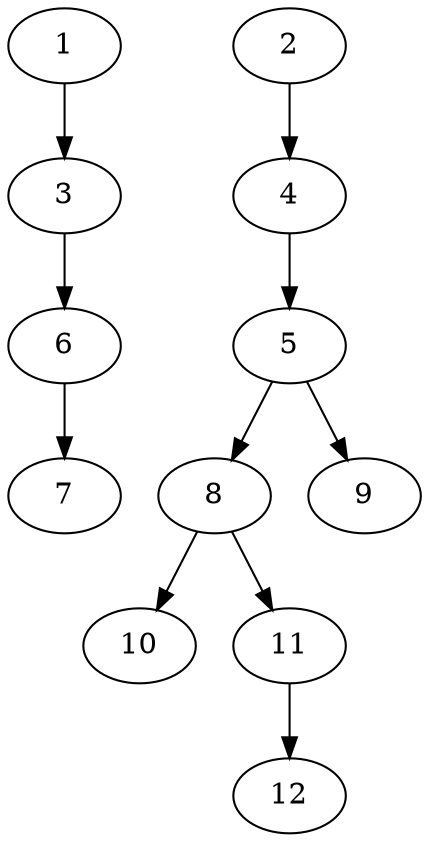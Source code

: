 // DAG (tier=1-easy, mode=data, n=12, ccr=0.335, fat=0.487, density=0.232, regular=0.637, jump=0.074, mindata=1048576, maxdata=8388608)
// DAG automatically generated by daggen at Sun Aug 24 16:33:33 2025
// /home/ermia/Project/Environments/daggen/bin/daggen --dot --ccr 0.335 --fat 0.487 --regular 0.637 --density 0.232 --jump 0.074 --mindata 1048576 --maxdata 8388608 -n 12 
digraph G {
  1 [size="8327292050507700", alpha="0.07", expect_size="4163646025253850"]
  1 -> 3 [size ="159464082636800"]
  2 [size="369700701214326784", alpha="0.07", expect_size="184850350607163392"]
  2 -> 4 [size ="228225972174848"]
  3 [size="4370307561060854", alpha="0.03", expect_size="2185153780530427"]
  3 -> 6 [size ="9820744712192"]
  4 [size="22839137972984504", alpha="0.00", expect_size="11419568986492252"]
  4 -> 5 [size ="497877440790528"]
  5 [size="197700456090651590656", alpha="0.07", expect_size="98850228045325795328"]
  5 -> 8 [size ="271494957498368"]
  5 -> 9 [size ="271494957498368"]
  6 [size="6996553748510591", alpha="0.18", expect_size="3498276874255295"]
  6 -> 7 [size ="137254613811200"]
  7 [size="206581951374545632", alpha="0.01", expect_size="103290975687272816"]
  8 [size="538182502791115264", alpha="0.03", expect_size="269091251395557632"]
  8 -> 10 [size ="297377126678528"]
  8 -> 11 [size ="297377126678528"]
  9 [size="51359376765616128000", alpha="0.19", expect_size="25679688382808064000"]
  10 [size="16521186717206852", alpha="0.14", expect_size="8260593358603426"]
  11 [size="417189057436321841152", alpha="0.16", expect_size="208594528718160920576"]
  11 -> 12 [size ="446661574787072"]
  12 [size="348618361309888", alpha="0.15", expect_size="174309180654944"]
}